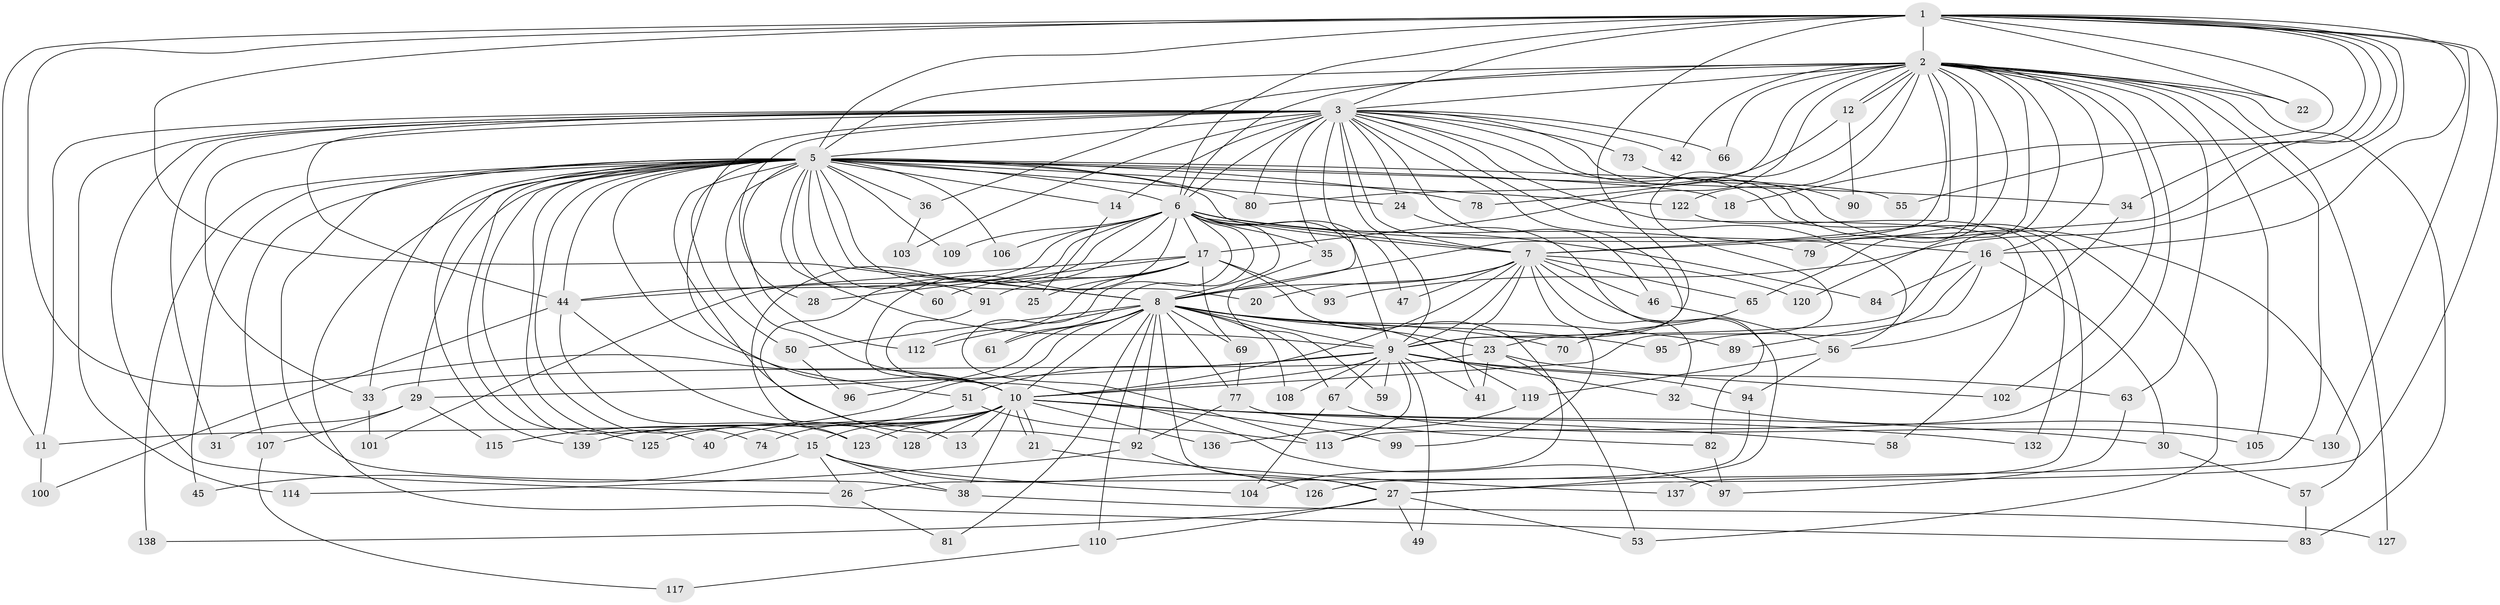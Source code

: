 // Generated by graph-tools (version 1.1) at 2025/51/02/27/25 19:51:53]
// undirected, 109 vertices, 256 edges
graph export_dot {
graph [start="1"]
  node [color=gray90,style=filled];
  1 [super="+98"];
  2 [super="+68"];
  3 [super="+4"];
  5 [super="+37"];
  6 [super="+72"];
  7 [super="+62"];
  8 [super="+39"];
  9 [super="+48"];
  10 [super="+71"];
  11 [super="+75"];
  12;
  13;
  14;
  15 [super="+124"];
  16 [super="+19"];
  17 [super="+87"];
  18;
  20;
  21;
  22;
  23;
  24;
  25;
  26 [super="+52"];
  27 [super="+54"];
  28;
  29 [super="+43"];
  30;
  31;
  32;
  33 [super="+64"];
  34;
  35;
  36;
  38 [super="+76"];
  40;
  41 [super="+86"];
  42;
  44 [super="+88"];
  45;
  46;
  47;
  49;
  50;
  51 [super="+135"];
  53;
  55;
  56 [super="+85"];
  57 [super="+111"];
  58;
  59;
  60;
  61;
  63;
  65;
  66;
  67 [super="+131"];
  69;
  70;
  73;
  74;
  77;
  78;
  79;
  80 [super="+134"];
  81;
  82;
  83;
  84;
  89;
  90;
  91;
  92 [super="+116"];
  93;
  94;
  95;
  96;
  97 [super="+121"];
  99;
  100;
  101;
  102;
  103;
  104;
  105;
  106;
  107;
  108;
  109;
  110;
  112 [super="+133"];
  113 [super="+118"];
  114;
  115;
  117;
  119;
  120;
  122;
  123 [super="+129"];
  125;
  126;
  127;
  128;
  130;
  132;
  136;
  137;
  138;
  139;
  1 -- 2;
  1 -- 3 [weight=3];
  1 -- 5;
  1 -- 6;
  1 -- 7;
  1 -- 8;
  1 -- 9;
  1 -- 10;
  1 -- 11;
  1 -- 18;
  1 -- 22;
  1 -- 27;
  1 -- 34;
  1 -- 55;
  1 -- 93;
  1 -- 130;
  1 -- 16;
  2 -- 3 [weight=2];
  2 -- 5 [weight=3];
  2 -- 6;
  2 -- 7;
  2 -- 8;
  2 -- 9;
  2 -- 10;
  2 -- 12;
  2 -- 12;
  2 -- 16;
  2 -- 17;
  2 -- 22;
  2 -- 26;
  2 -- 36;
  2 -- 42;
  2 -- 63;
  2 -- 65;
  2 -- 66;
  2 -- 78;
  2 -- 79;
  2 -- 83;
  2 -- 102;
  2 -- 105;
  2 -- 113;
  2 -- 120;
  2 -- 122;
  2 -- 127;
  3 -- 5 [weight=2];
  3 -- 6 [weight=2];
  3 -- 7 [weight=2];
  3 -- 8 [weight=2];
  3 -- 9 [weight=2];
  3 -- 10 [weight=2];
  3 -- 24;
  3 -- 35;
  3 -- 46;
  3 -- 53;
  3 -- 56;
  3 -- 57;
  3 -- 73 [weight=2];
  3 -- 80;
  3 -- 114;
  3 -- 66;
  3 -- 137;
  3 -- 14;
  3 -- 23;
  3 -- 26;
  3 -- 28;
  3 -- 31;
  3 -- 103;
  3 -- 42;
  3 -- 58;
  3 -- 33;
  3 -- 44;
  3 -- 11;
  5 -- 6;
  5 -- 7;
  5 -- 8;
  5 -- 9;
  5 -- 10;
  5 -- 14;
  5 -- 15 [weight=2];
  5 -- 18;
  5 -- 20;
  5 -- 24;
  5 -- 29;
  5 -- 33;
  5 -- 34;
  5 -- 36;
  5 -- 40;
  5 -- 45;
  5 -- 50;
  5 -- 51;
  5 -- 55;
  5 -- 60;
  5 -- 74;
  5 -- 78;
  5 -- 80;
  5 -- 83;
  5 -- 91;
  5 -- 92;
  5 -- 106;
  5 -- 107;
  5 -- 109;
  5 -- 112;
  5 -- 122;
  5 -- 125;
  5 -- 138;
  5 -- 139;
  5 -- 44;
  5 -- 38;
  6 -- 7;
  6 -- 8;
  6 -- 9 [weight=2];
  6 -- 10;
  6 -- 13;
  6 -- 16;
  6 -- 17;
  6 -- 35;
  6 -- 44;
  6 -- 47;
  6 -- 61;
  6 -- 79;
  6 -- 84;
  6 -- 101;
  6 -- 106;
  6 -- 113;
  6 -- 109;
  6 -- 123;
  7 -- 8;
  7 -- 9 [weight=2];
  7 -- 10;
  7 -- 20;
  7 -- 32;
  7 -- 41;
  7 -- 46;
  7 -- 47;
  7 -- 65;
  7 -- 99;
  7 -- 120;
  7 -- 27;
  8 -- 9;
  8 -- 10;
  8 -- 23;
  8 -- 50;
  8 -- 61;
  8 -- 67;
  8 -- 69;
  8 -- 70;
  8 -- 77;
  8 -- 81;
  8 -- 89;
  8 -- 95;
  8 -- 96;
  8 -- 108;
  8 -- 119;
  8 -- 115;
  8 -- 27;
  8 -- 92;
  8 -- 110;
  8 -- 112;
  9 -- 10;
  9 -- 29;
  9 -- 32;
  9 -- 41;
  9 -- 49;
  9 -- 51;
  9 -- 59;
  9 -- 63;
  9 -- 67;
  9 -- 94;
  9 -- 108;
  9 -- 113;
  10 -- 11;
  10 -- 13;
  10 -- 15;
  10 -- 21;
  10 -- 21;
  10 -- 30;
  10 -- 38;
  10 -- 40;
  10 -- 58;
  10 -- 74;
  10 -- 99;
  10 -- 123;
  10 -- 125;
  10 -- 128;
  10 -- 132;
  10 -- 136;
  11 -- 100;
  12 -- 90;
  12 -- 80;
  14 -- 25;
  15 -- 27;
  15 -- 38;
  15 -- 45;
  15 -- 104;
  15 -- 26;
  16 -- 84;
  16 -- 89;
  16 -- 30;
  16 -- 95;
  17 -- 25;
  17 -- 28;
  17 -- 60;
  17 -- 69;
  17 -- 91;
  17 -- 93;
  17 -- 104;
  17 -- 112;
  17 -- 44;
  21 -- 137;
  23 -- 33;
  23 -- 53;
  23 -- 102;
  23 -- 41;
  24 -- 82;
  26 -- 81;
  27 -- 49;
  27 -- 138;
  27 -- 53;
  27 -- 110;
  29 -- 115;
  29 -- 107;
  29 -- 31;
  30 -- 57;
  32 -- 130;
  33 -- 101;
  34 -- 56;
  35 -- 59;
  36 -- 103;
  38 -- 127;
  44 -- 100;
  44 -- 128;
  44 -- 123;
  46 -- 56;
  50 -- 96;
  51 -- 139;
  51 -- 113;
  56 -- 119;
  56 -- 94;
  57 -- 83;
  63 -- 97;
  65 -- 70;
  67 -- 105;
  67 -- 104;
  69 -- 77;
  73 -- 90;
  77 -- 82;
  77 -- 92;
  82 -- 97;
  91 -- 97;
  92 -- 114;
  92 -- 126;
  94 -- 126;
  107 -- 117;
  110 -- 117;
  119 -- 136;
  122 -- 132;
}
